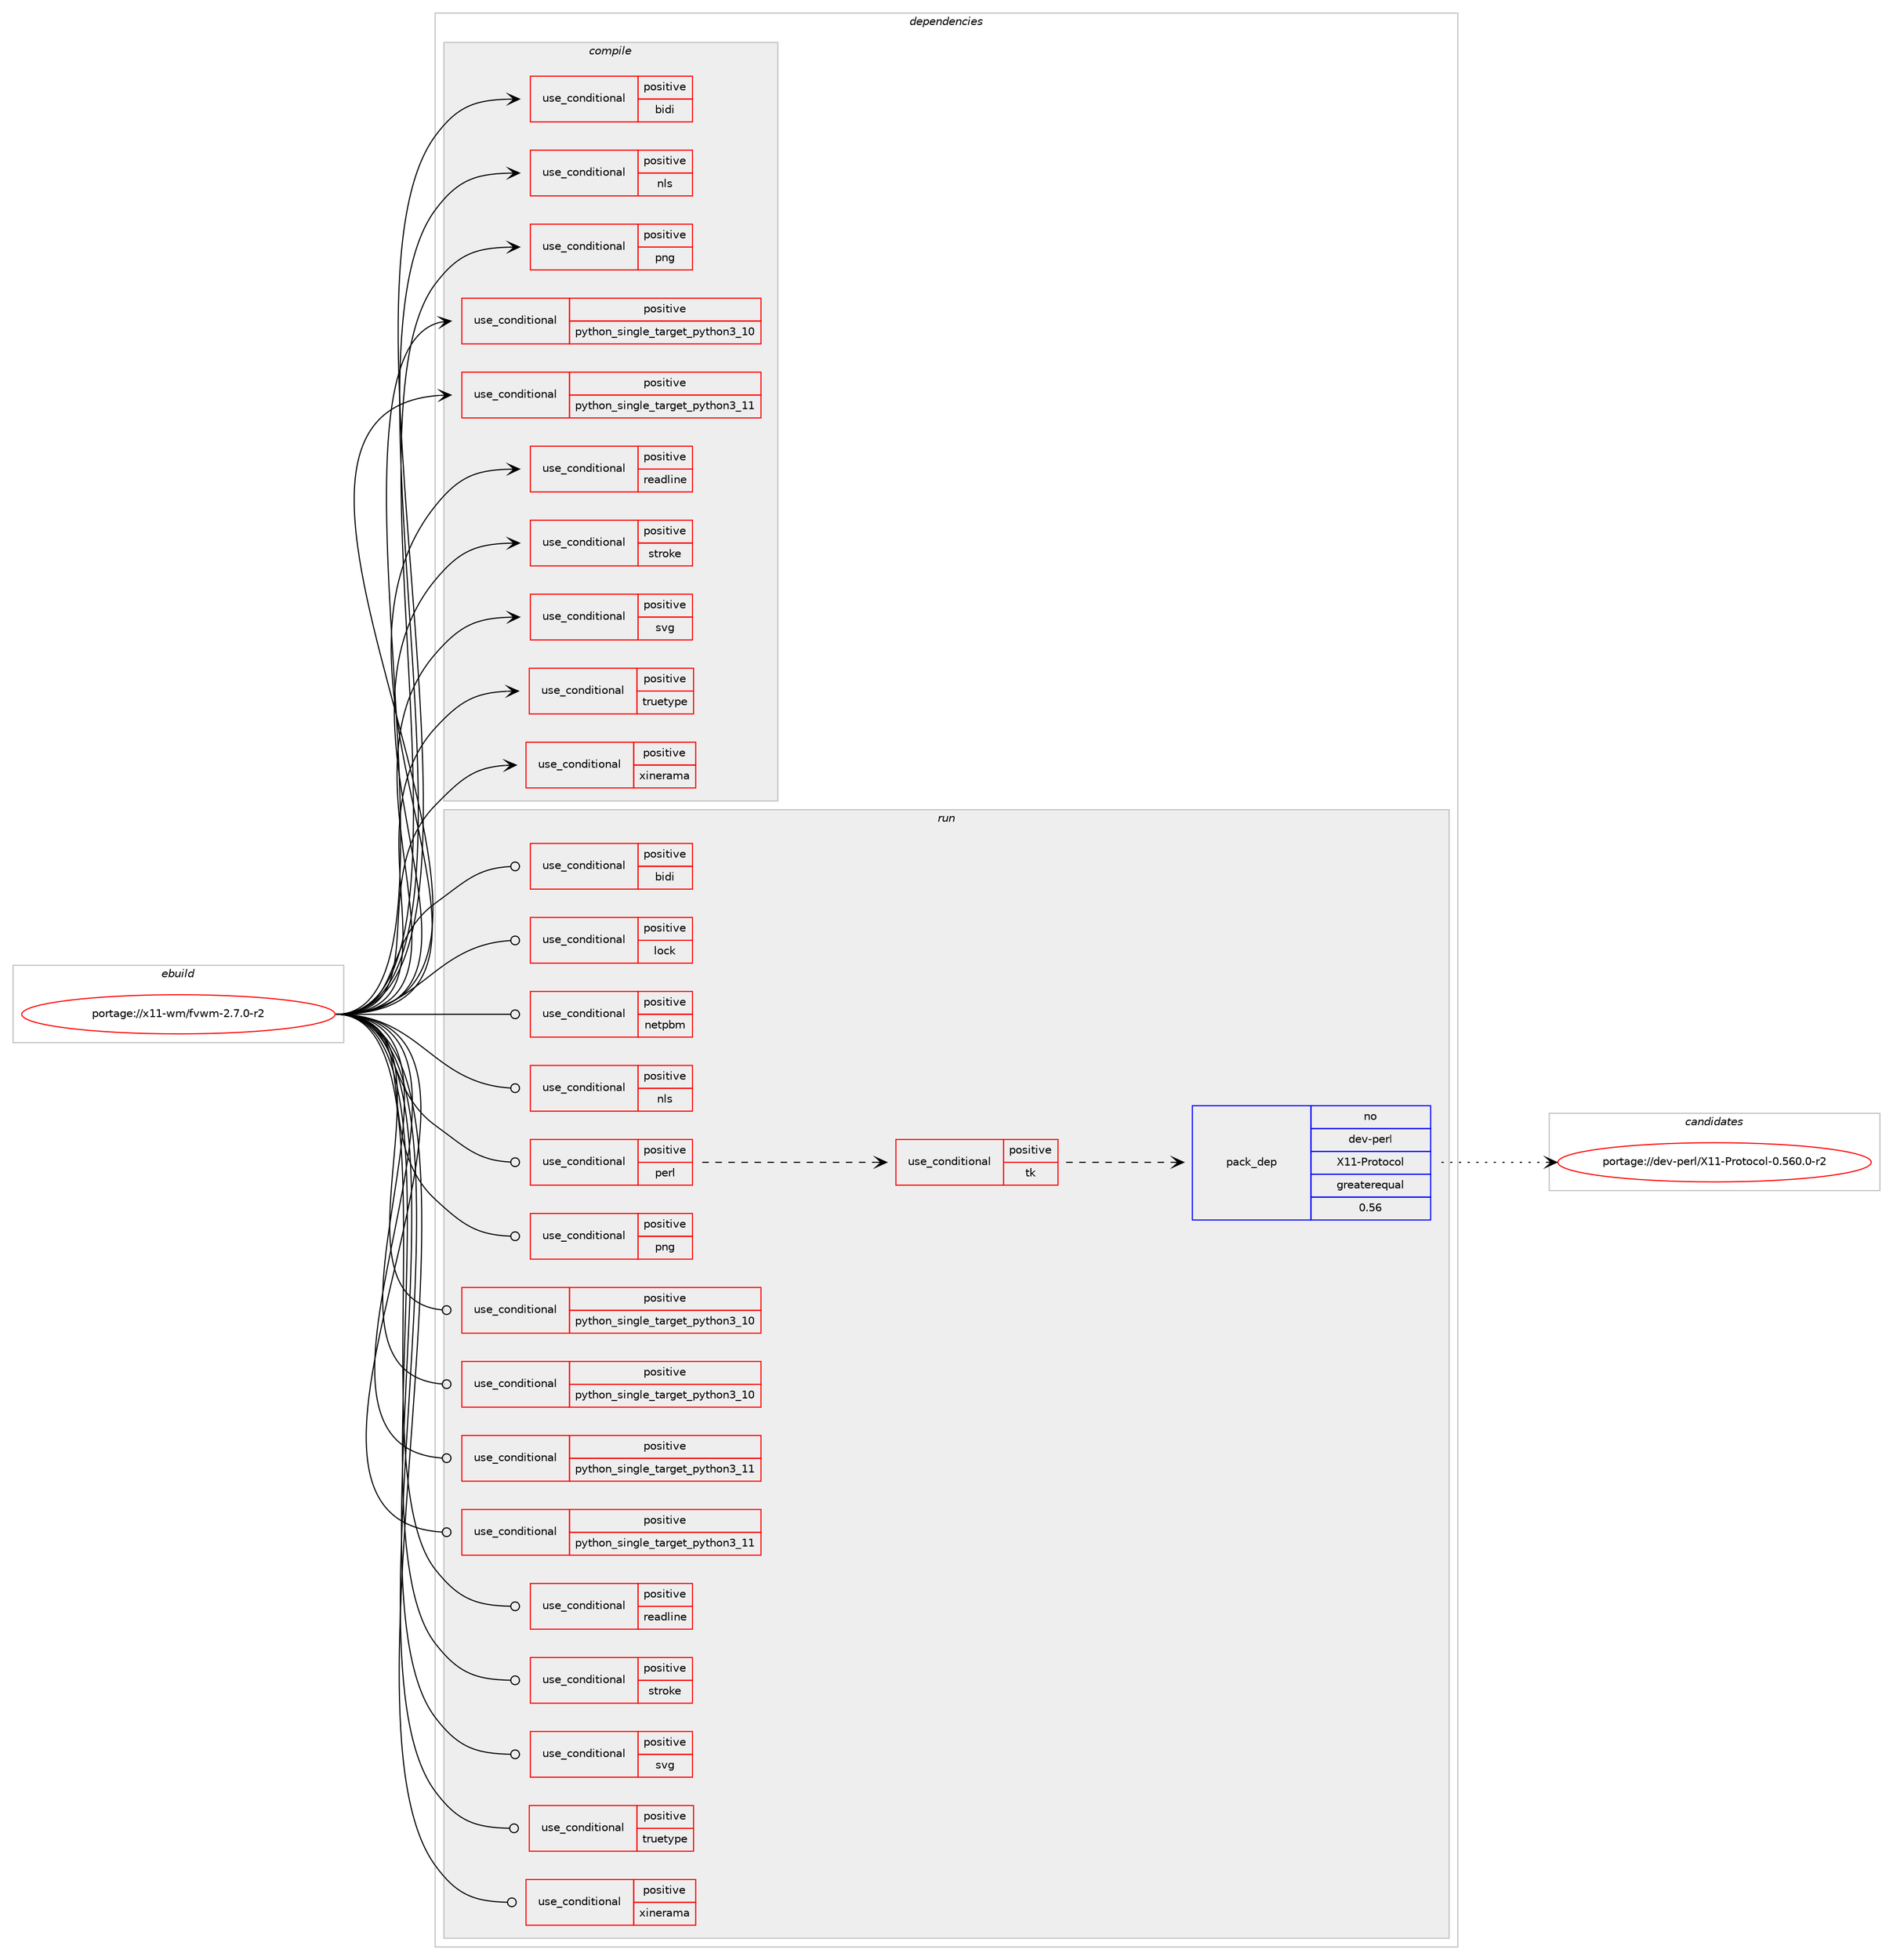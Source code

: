 digraph prolog {

# *************
# Graph options
# *************

newrank=true;
concentrate=true;
compound=true;
graph [rankdir=LR,fontname=Helvetica,fontsize=10,ranksep=1.5];#, ranksep=2.5, nodesep=0.2];
edge  [arrowhead=vee];
node  [fontname=Helvetica,fontsize=10];

# **********
# The ebuild
# **********

subgraph cluster_leftcol {
color=gray;
rank=same;
label=<<i>ebuild</i>>;
id [label="portage://x11-wm/fvwm-2.7.0-r2", color=red, width=4, href="../x11-wm/fvwm-2.7.0-r2.svg"];
}

# ****************
# The dependencies
# ****************

subgraph cluster_midcol {
color=gray;
label=<<i>dependencies</i>>;
subgraph cluster_compile {
fillcolor="#eeeeee";
style=filled;
label=<<i>compile</i>>;
subgraph cond15583 {
dependency23328 [label=<<TABLE BORDER="0" CELLBORDER="1" CELLSPACING="0" CELLPADDING="4"><TR><TD ROWSPAN="3" CELLPADDING="10">use_conditional</TD></TR><TR><TD>positive</TD></TR><TR><TD>bidi</TD></TR></TABLE>>, shape=none, color=red];
# *** BEGIN UNKNOWN DEPENDENCY TYPE (TODO) ***
# dependency23328 -> package_dependency(portage://x11-wm/fvwm-2.7.0-r2,install,no,dev-libs,fribidi,none,[,,],[],[])
# *** END UNKNOWN DEPENDENCY TYPE (TODO) ***

}
id:e -> dependency23328:w [weight=20,style="solid",arrowhead="vee"];
subgraph cond15584 {
dependency23329 [label=<<TABLE BORDER="0" CELLBORDER="1" CELLSPACING="0" CELLPADDING="4"><TR><TD ROWSPAN="3" CELLPADDING="10">use_conditional</TD></TR><TR><TD>positive</TD></TR><TR><TD>nls</TD></TR></TABLE>>, shape=none, color=red];
# *** BEGIN UNKNOWN DEPENDENCY TYPE (TODO) ***
# dependency23329 -> package_dependency(portage://x11-wm/fvwm-2.7.0-r2,install,no,virtual,libintl,none,[,,],[],[])
# *** END UNKNOWN DEPENDENCY TYPE (TODO) ***

}
id:e -> dependency23329:w [weight=20,style="solid",arrowhead="vee"];
subgraph cond15585 {
dependency23330 [label=<<TABLE BORDER="0" CELLBORDER="1" CELLSPACING="0" CELLPADDING="4"><TR><TD ROWSPAN="3" CELLPADDING="10">use_conditional</TD></TR><TR><TD>positive</TD></TR><TR><TD>png</TD></TR></TABLE>>, shape=none, color=red];
# *** BEGIN UNKNOWN DEPENDENCY TYPE (TODO) ***
# dependency23330 -> package_dependency(portage://x11-wm/fvwm-2.7.0-r2,install,no,media-libs,libpng,none,[,,],[slot(0),equal],[])
# *** END UNKNOWN DEPENDENCY TYPE (TODO) ***

}
id:e -> dependency23330:w [weight=20,style="solid",arrowhead="vee"];
subgraph cond15586 {
dependency23331 [label=<<TABLE BORDER="0" CELLBORDER="1" CELLSPACING="0" CELLPADDING="4"><TR><TD ROWSPAN="3" CELLPADDING="10">use_conditional</TD></TR><TR><TD>positive</TD></TR><TR><TD>python_single_target_python3_10</TD></TR></TABLE>>, shape=none, color=red];
# *** BEGIN UNKNOWN DEPENDENCY TYPE (TODO) ***
# dependency23331 -> package_dependency(portage://x11-wm/fvwm-2.7.0-r2,install,no,dev-python,pyxdg,none,[,,],[],[use(enable(python_targets_python3_10),negative)])
# *** END UNKNOWN DEPENDENCY TYPE (TODO) ***

}
id:e -> dependency23331:w [weight=20,style="solid",arrowhead="vee"];
subgraph cond15587 {
dependency23332 [label=<<TABLE BORDER="0" CELLBORDER="1" CELLSPACING="0" CELLPADDING="4"><TR><TD ROWSPAN="3" CELLPADDING="10">use_conditional</TD></TR><TR><TD>positive</TD></TR><TR><TD>python_single_target_python3_11</TD></TR></TABLE>>, shape=none, color=red];
# *** BEGIN UNKNOWN DEPENDENCY TYPE (TODO) ***
# dependency23332 -> package_dependency(portage://x11-wm/fvwm-2.7.0-r2,install,no,dev-python,pyxdg,none,[,,],[],[use(enable(python_targets_python3_11),negative)])
# *** END UNKNOWN DEPENDENCY TYPE (TODO) ***

}
id:e -> dependency23332:w [weight=20,style="solid",arrowhead="vee"];
subgraph cond15588 {
dependency23333 [label=<<TABLE BORDER="0" CELLBORDER="1" CELLSPACING="0" CELLPADDING="4"><TR><TD ROWSPAN="3" CELLPADDING="10">use_conditional</TD></TR><TR><TD>positive</TD></TR><TR><TD>readline</TD></TR></TABLE>>, shape=none, color=red];
# *** BEGIN UNKNOWN DEPENDENCY TYPE (TODO) ***
# dependency23333 -> package_dependency(portage://x11-wm/fvwm-2.7.0-r2,install,no,sys-libs,ncurses,none,[,,],[slot(0),equal],[])
# *** END UNKNOWN DEPENDENCY TYPE (TODO) ***

# *** BEGIN UNKNOWN DEPENDENCY TYPE (TODO) ***
# dependency23333 -> package_dependency(portage://x11-wm/fvwm-2.7.0-r2,install,no,sys-libs,readline,none,[,,],[slot(0),equal],[])
# *** END UNKNOWN DEPENDENCY TYPE (TODO) ***

}
id:e -> dependency23333:w [weight=20,style="solid",arrowhead="vee"];
subgraph cond15589 {
dependency23334 [label=<<TABLE BORDER="0" CELLBORDER="1" CELLSPACING="0" CELLPADDING="4"><TR><TD ROWSPAN="3" CELLPADDING="10">use_conditional</TD></TR><TR><TD>positive</TD></TR><TR><TD>stroke</TD></TR></TABLE>>, shape=none, color=red];
# *** BEGIN UNKNOWN DEPENDENCY TYPE (TODO) ***
# dependency23334 -> package_dependency(portage://x11-wm/fvwm-2.7.0-r2,install,no,dev-libs,libstroke,none,[,,],[],[])
# *** END UNKNOWN DEPENDENCY TYPE (TODO) ***

}
id:e -> dependency23334:w [weight=20,style="solid",arrowhead="vee"];
subgraph cond15590 {
dependency23335 [label=<<TABLE BORDER="0" CELLBORDER="1" CELLSPACING="0" CELLPADDING="4"><TR><TD ROWSPAN="3" CELLPADDING="10">use_conditional</TD></TR><TR><TD>positive</TD></TR><TR><TD>svg</TD></TR></TABLE>>, shape=none, color=red];
# *** BEGIN UNKNOWN DEPENDENCY TYPE (TODO) ***
# dependency23335 -> package_dependency(portage://x11-wm/fvwm-2.7.0-r2,install,no,gnome-base,librsvg,none,[,,],[],[])
# *** END UNKNOWN DEPENDENCY TYPE (TODO) ***

}
id:e -> dependency23335:w [weight=20,style="solid",arrowhead="vee"];
subgraph cond15591 {
dependency23336 [label=<<TABLE BORDER="0" CELLBORDER="1" CELLSPACING="0" CELLPADDING="4"><TR><TD ROWSPAN="3" CELLPADDING="10">use_conditional</TD></TR><TR><TD>positive</TD></TR><TR><TD>truetype</TD></TR></TABLE>>, shape=none, color=red];
# *** BEGIN UNKNOWN DEPENDENCY TYPE (TODO) ***
# dependency23336 -> package_dependency(portage://x11-wm/fvwm-2.7.0-r2,install,no,media-libs,fontconfig,none,[,,],[],[])
# *** END UNKNOWN DEPENDENCY TYPE (TODO) ***

# *** BEGIN UNKNOWN DEPENDENCY TYPE (TODO) ***
# dependency23336 -> package_dependency(portage://x11-wm/fvwm-2.7.0-r2,install,no,x11-libs,libXft,none,[,,],[],[])
# *** END UNKNOWN DEPENDENCY TYPE (TODO) ***

}
id:e -> dependency23336:w [weight=20,style="solid",arrowhead="vee"];
subgraph cond15592 {
dependency23337 [label=<<TABLE BORDER="0" CELLBORDER="1" CELLSPACING="0" CELLPADDING="4"><TR><TD ROWSPAN="3" CELLPADDING="10">use_conditional</TD></TR><TR><TD>positive</TD></TR><TR><TD>xinerama</TD></TR></TABLE>>, shape=none, color=red];
# *** BEGIN UNKNOWN DEPENDENCY TYPE (TODO) ***
# dependency23337 -> package_dependency(portage://x11-wm/fvwm-2.7.0-r2,install,no,x11-libs,libXinerama,none,[,,],[],[])
# *** END UNKNOWN DEPENDENCY TYPE (TODO) ***

}
id:e -> dependency23337:w [weight=20,style="solid",arrowhead="vee"];
# *** BEGIN UNKNOWN DEPENDENCY TYPE (TODO) ***
# id -> package_dependency(portage://x11-wm/fvwm-2.7.0-r2,install,no,sys-libs,zlib,none,[,,],[],[])
# *** END UNKNOWN DEPENDENCY TYPE (TODO) ***

# *** BEGIN UNKNOWN DEPENDENCY TYPE (TODO) ***
# id -> package_dependency(portage://x11-wm/fvwm-2.7.0-r2,install,no,virtual,libiconv,none,[,,],[],[])
# *** END UNKNOWN DEPENDENCY TYPE (TODO) ***

# *** BEGIN UNKNOWN DEPENDENCY TYPE (TODO) ***
# id -> package_dependency(portage://x11-wm/fvwm-2.7.0-r2,install,no,x11-base,xorg-proto,none,[,,],[],[])
# *** END UNKNOWN DEPENDENCY TYPE (TODO) ***

# *** BEGIN UNKNOWN DEPENDENCY TYPE (TODO) ***
# id -> package_dependency(portage://x11-wm/fvwm-2.7.0-r2,install,no,x11-libs,libICE,none,[,,],[],[])
# *** END UNKNOWN DEPENDENCY TYPE (TODO) ***

# *** BEGIN UNKNOWN DEPENDENCY TYPE (TODO) ***
# id -> package_dependency(portage://x11-wm/fvwm-2.7.0-r2,install,no,x11-libs,libSM,none,[,,],[],[])
# *** END UNKNOWN DEPENDENCY TYPE (TODO) ***

# *** BEGIN UNKNOWN DEPENDENCY TYPE (TODO) ***
# id -> package_dependency(portage://x11-wm/fvwm-2.7.0-r2,install,no,x11-libs,libX11,none,[,,],[],[])
# *** END UNKNOWN DEPENDENCY TYPE (TODO) ***

# *** BEGIN UNKNOWN DEPENDENCY TYPE (TODO) ***
# id -> package_dependency(portage://x11-wm/fvwm-2.7.0-r2,install,no,x11-libs,libXau,none,[,,],[],[])
# *** END UNKNOWN DEPENDENCY TYPE (TODO) ***

# *** BEGIN UNKNOWN DEPENDENCY TYPE (TODO) ***
# id -> package_dependency(portage://x11-wm/fvwm-2.7.0-r2,install,no,x11-libs,libXcursor,none,[,,],[],[])
# *** END UNKNOWN DEPENDENCY TYPE (TODO) ***

# *** BEGIN UNKNOWN DEPENDENCY TYPE (TODO) ***
# id -> package_dependency(portage://x11-wm/fvwm-2.7.0-r2,install,no,x11-libs,libXdmcp,none,[,,],[],[])
# *** END UNKNOWN DEPENDENCY TYPE (TODO) ***

# *** BEGIN UNKNOWN DEPENDENCY TYPE (TODO) ***
# id -> package_dependency(portage://x11-wm/fvwm-2.7.0-r2,install,no,x11-libs,libXext,none,[,,],[],[])
# *** END UNKNOWN DEPENDENCY TYPE (TODO) ***

# *** BEGIN UNKNOWN DEPENDENCY TYPE (TODO) ***
# id -> package_dependency(portage://x11-wm/fvwm-2.7.0-r2,install,no,x11-libs,libXfixes,none,[,,],[],[])
# *** END UNKNOWN DEPENDENCY TYPE (TODO) ***

# *** BEGIN UNKNOWN DEPENDENCY TYPE (TODO) ***
# id -> package_dependency(portage://x11-wm/fvwm-2.7.0-r2,install,no,x11-libs,libXpm,none,[,,],[],[])
# *** END UNKNOWN DEPENDENCY TYPE (TODO) ***

# *** BEGIN UNKNOWN DEPENDENCY TYPE (TODO) ***
# id -> package_dependency(portage://x11-wm/fvwm-2.7.0-r2,install,no,x11-libs,libXrandr,none,[,,],[],[])
# *** END UNKNOWN DEPENDENCY TYPE (TODO) ***

# *** BEGIN UNKNOWN DEPENDENCY TYPE (TODO) ***
# id -> package_dependency(portage://x11-wm/fvwm-2.7.0-r2,install,no,x11-libs,libXrender,none,[,,],[],[])
# *** END UNKNOWN DEPENDENCY TYPE (TODO) ***

# *** BEGIN UNKNOWN DEPENDENCY TYPE (TODO) ***
# id -> package_dependency(portage://x11-wm/fvwm-2.7.0-r2,install,no,x11-libs,libxcb,none,[,,],[],[])
# *** END UNKNOWN DEPENDENCY TYPE (TODO) ***

}
subgraph cluster_compileandrun {
fillcolor="#eeeeee";
style=filled;
label=<<i>compile and run</i>>;
}
subgraph cluster_run {
fillcolor="#eeeeee";
style=filled;
label=<<i>run</i>>;
subgraph cond15593 {
dependency23338 [label=<<TABLE BORDER="0" CELLBORDER="1" CELLSPACING="0" CELLPADDING="4"><TR><TD ROWSPAN="3" CELLPADDING="10">use_conditional</TD></TR><TR><TD>positive</TD></TR><TR><TD>bidi</TD></TR></TABLE>>, shape=none, color=red];
# *** BEGIN UNKNOWN DEPENDENCY TYPE (TODO) ***
# dependency23338 -> package_dependency(portage://x11-wm/fvwm-2.7.0-r2,run,no,dev-libs,fribidi,none,[,,],[],[])
# *** END UNKNOWN DEPENDENCY TYPE (TODO) ***

}
id:e -> dependency23338:w [weight=20,style="solid",arrowhead="odot"];
subgraph cond15594 {
dependency23339 [label=<<TABLE BORDER="0" CELLBORDER="1" CELLSPACING="0" CELLPADDING="4"><TR><TD ROWSPAN="3" CELLPADDING="10">use_conditional</TD></TR><TR><TD>positive</TD></TR><TR><TD>lock</TD></TR></TABLE>>, shape=none, color=red];
# *** BEGIN UNKNOWN DEPENDENCY TYPE (TODO) ***
# dependency23339 -> package_dependency(portage://x11-wm/fvwm-2.7.0-r2,run,no,x11-misc,xlockmore,none,[,,],[],[])
# *** END UNKNOWN DEPENDENCY TYPE (TODO) ***

}
id:e -> dependency23339:w [weight=20,style="solid",arrowhead="odot"];
subgraph cond15595 {
dependency23340 [label=<<TABLE BORDER="0" CELLBORDER="1" CELLSPACING="0" CELLPADDING="4"><TR><TD ROWSPAN="3" CELLPADDING="10">use_conditional</TD></TR><TR><TD>positive</TD></TR><TR><TD>netpbm</TD></TR></TABLE>>, shape=none, color=red];
# *** BEGIN UNKNOWN DEPENDENCY TYPE (TODO) ***
# dependency23340 -> package_dependency(portage://x11-wm/fvwm-2.7.0-r2,run,no,media-libs,netpbm,none,[,,],[],[])
# *** END UNKNOWN DEPENDENCY TYPE (TODO) ***

}
id:e -> dependency23340:w [weight=20,style="solid",arrowhead="odot"];
subgraph cond15596 {
dependency23341 [label=<<TABLE BORDER="0" CELLBORDER="1" CELLSPACING="0" CELLPADDING="4"><TR><TD ROWSPAN="3" CELLPADDING="10">use_conditional</TD></TR><TR><TD>positive</TD></TR><TR><TD>nls</TD></TR></TABLE>>, shape=none, color=red];
# *** BEGIN UNKNOWN DEPENDENCY TYPE (TODO) ***
# dependency23341 -> package_dependency(portage://x11-wm/fvwm-2.7.0-r2,run,no,virtual,libintl,none,[,,],[],[])
# *** END UNKNOWN DEPENDENCY TYPE (TODO) ***

}
id:e -> dependency23341:w [weight=20,style="solid",arrowhead="odot"];
subgraph cond15597 {
dependency23342 [label=<<TABLE BORDER="0" CELLBORDER="1" CELLSPACING="0" CELLPADDING="4"><TR><TD ROWSPAN="3" CELLPADDING="10">use_conditional</TD></TR><TR><TD>positive</TD></TR><TR><TD>perl</TD></TR></TABLE>>, shape=none, color=red];
subgraph cond15598 {
dependency23343 [label=<<TABLE BORDER="0" CELLBORDER="1" CELLSPACING="0" CELLPADDING="4"><TR><TD ROWSPAN="3" CELLPADDING="10">use_conditional</TD></TR><TR><TD>positive</TD></TR><TR><TD>tk</TD></TR></TABLE>>, shape=none, color=red];
# *** BEGIN UNKNOWN DEPENDENCY TYPE (TODO) ***
# dependency23343 -> package_dependency(portage://x11-wm/fvwm-2.7.0-r2,run,no,dev-lang,tk,none,[,,],[],[])
# *** END UNKNOWN DEPENDENCY TYPE (TODO) ***

# *** BEGIN UNKNOWN DEPENDENCY TYPE (TODO) ***
# dependency23343 -> package_dependency(portage://x11-wm/fvwm-2.7.0-r2,run,no,dev-perl,Tk,none,[,,],[],[])
# *** END UNKNOWN DEPENDENCY TYPE (TODO) ***

subgraph pack7462 {
dependency23344 [label=<<TABLE BORDER="0" CELLBORDER="1" CELLSPACING="0" CELLPADDING="4" WIDTH="220"><TR><TD ROWSPAN="6" CELLPADDING="30">pack_dep</TD></TR><TR><TD WIDTH="110">no</TD></TR><TR><TD>dev-perl</TD></TR><TR><TD>X11-Protocol</TD></TR><TR><TD>greaterequal</TD></TR><TR><TD>0.56</TD></TR></TABLE>>, shape=none, color=blue];
}
dependency23343:e -> dependency23344:w [weight=20,style="dashed",arrowhead="vee"];
}
dependency23342:e -> dependency23343:w [weight=20,style="dashed",arrowhead="vee"];
}
id:e -> dependency23342:w [weight=20,style="solid",arrowhead="odot"];
subgraph cond15599 {
dependency23345 [label=<<TABLE BORDER="0" CELLBORDER="1" CELLSPACING="0" CELLPADDING="4"><TR><TD ROWSPAN="3" CELLPADDING="10">use_conditional</TD></TR><TR><TD>positive</TD></TR><TR><TD>png</TD></TR></TABLE>>, shape=none, color=red];
# *** BEGIN UNKNOWN DEPENDENCY TYPE (TODO) ***
# dependency23345 -> package_dependency(portage://x11-wm/fvwm-2.7.0-r2,run,no,media-libs,libpng,none,[,,],[slot(0),equal],[])
# *** END UNKNOWN DEPENDENCY TYPE (TODO) ***

}
id:e -> dependency23345:w [weight=20,style="solid",arrowhead="odot"];
subgraph cond15600 {
dependency23346 [label=<<TABLE BORDER="0" CELLBORDER="1" CELLSPACING="0" CELLPADDING="4"><TR><TD ROWSPAN="3" CELLPADDING="10">use_conditional</TD></TR><TR><TD>positive</TD></TR><TR><TD>python_single_target_python3_10</TD></TR></TABLE>>, shape=none, color=red];
# *** BEGIN UNKNOWN DEPENDENCY TYPE (TODO) ***
# dependency23346 -> package_dependency(portage://x11-wm/fvwm-2.7.0-r2,run,no,dev-lang,python,none,[,,],[slot(3.10)],[])
# *** END UNKNOWN DEPENDENCY TYPE (TODO) ***

}
id:e -> dependency23346:w [weight=20,style="solid",arrowhead="odot"];
subgraph cond15601 {
dependency23347 [label=<<TABLE BORDER="0" CELLBORDER="1" CELLSPACING="0" CELLPADDING="4"><TR><TD ROWSPAN="3" CELLPADDING="10">use_conditional</TD></TR><TR><TD>positive</TD></TR><TR><TD>python_single_target_python3_10</TD></TR></TABLE>>, shape=none, color=red];
# *** BEGIN UNKNOWN DEPENDENCY TYPE (TODO) ***
# dependency23347 -> package_dependency(portage://x11-wm/fvwm-2.7.0-r2,run,no,dev-python,pyxdg,none,[,,],[],[use(enable(python_targets_python3_10),negative)])
# *** END UNKNOWN DEPENDENCY TYPE (TODO) ***

}
id:e -> dependency23347:w [weight=20,style="solid",arrowhead="odot"];
subgraph cond15602 {
dependency23348 [label=<<TABLE BORDER="0" CELLBORDER="1" CELLSPACING="0" CELLPADDING="4"><TR><TD ROWSPAN="3" CELLPADDING="10">use_conditional</TD></TR><TR><TD>positive</TD></TR><TR><TD>python_single_target_python3_11</TD></TR></TABLE>>, shape=none, color=red];
# *** BEGIN UNKNOWN DEPENDENCY TYPE (TODO) ***
# dependency23348 -> package_dependency(portage://x11-wm/fvwm-2.7.0-r2,run,no,dev-lang,python,none,[,,],[slot(3.11)],[])
# *** END UNKNOWN DEPENDENCY TYPE (TODO) ***

}
id:e -> dependency23348:w [weight=20,style="solid",arrowhead="odot"];
subgraph cond15603 {
dependency23349 [label=<<TABLE BORDER="0" CELLBORDER="1" CELLSPACING="0" CELLPADDING="4"><TR><TD ROWSPAN="3" CELLPADDING="10">use_conditional</TD></TR><TR><TD>positive</TD></TR><TR><TD>python_single_target_python3_11</TD></TR></TABLE>>, shape=none, color=red];
# *** BEGIN UNKNOWN DEPENDENCY TYPE (TODO) ***
# dependency23349 -> package_dependency(portage://x11-wm/fvwm-2.7.0-r2,run,no,dev-python,pyxdg,none,[,,],[],[use(enable(python_targets_python3_11),negative)])
# *** END UNKNOWN DEPENDENCY TYPE (TODO) ***

}
id:e -> dependency23349:w [weight=20,style="solid",arrowhead="odot"];
subgraph cond15604 {
dependency23350 [label=<<TABLE BORDER="0" CELLBORDER="1" CELLSPACING="0" CELLPADDING="4"><TR><TD ROWSPAN="3" CELLPADDING="10">use_conditional</TD></TR><TR><TD>positive</TD></TR><TR><TD>readline</TD></TR></TABLE>>, shape=none, color=red];
# *** BEGIN UNKNOWN DEPENDENCY TYPE (TODO) ***
# dependency23350 -> package_dependency(portage://x11-wm/fvwm-2.7.0-r2,run,no,sys-libs,ncurses,none,[,,],[slot(0),equal],[])
# *** END UNKNOWN DEPENDENCY TYPE (TODO) ***

# *** BEGIN UNKNOWN DEPENDENCY TYPE (TODO) ***
# dependency23350 -> package_dependency(portage://x11-wm/fvwm-2.7.0-r2,run,no,sys-libs,readline,none,[,,],[slot(0),equal],[])
# *** END UNKNOWN DEPENDENCY TYPE (TODO) ***

}
id:e -> dependency23350:w [weight=20,style="solid",arrowhead="odot"];
subgraph cond15605 {
dependency23351 [label=<<TABLE BORDER="0" CELLBORDER="1" CELLSPACING="0" CELLPADDING="4"><TR><TD ROWSPAN="3" CELLPADDING="10">use_conditional</TD></TR><TR><TD>positive</TD></TR><TR><TD>stroke</TD></TR></TABLE>>, shape=none, color=red];
# *** BEGIN UNKNOWN DEPENDENCY TYPE (TODO) ***
# dependency23351 -> package_dependency(portage://x11-wm/fvwm-2.7.0-r2,run,no,dev-libs,libstroke,none,[,,],[],[])
# *** END UNKNOWN DEPENDENCY TYPE (TODO) ***

}
id:e -> dependency23351:w [weight=20,style="solid",arrowhead="odot"];
subgraph cond15606 {
dependency23352 [label=<<TABLE BORDER="0" CELLBORDER="1" CELLSPACING="0" CELLPADDING="4"><TR><TD ROWSPAN="3" CELLPADDING="10">use_conditional</TD></TR><TR><TD>positive</TD></TR><TR><TD>svg</TD></TR></TABLE>>, shape=none, color=red];
# *** BEGIN UNKNOWN DEPENDENCY TYPE (TODO) ***
# dependency23352 -> package_dependency(portage://x11-wm/fvwm-2.7.0-r2,run,no,gnome-base,librsvg,none,[,,],[],[])
# *** END UNKNOWN DEPENDENCY TYPE (TODO) ***

}
id:e -> dependency23352:w [weight=20,style="solid",arrowhead="odot"];
subgraph cond15607 {
dependency23353 [label=<<TABLE BORDER="0" CELLBORDER="1" CELLSPACING="0" CELLPADDING="4"><TR><TD ROWSPAN="3" CELLPADDING="10">use_conditional</TD></TR><TR><TD>positive</TD></TR><TR><TD>truetype</TD></TR></TABLE>>, shape=none, color=red];
# *** BEGIN UNKNOWN DEPENDENCY TYPE (TODO) ***
# dependency23353 -> package_dependency(portage://x11-wm/fvwm-2.7.0-r2,run,no,media-libs,fontconfig,none,[,,],[],[])
# *** END UNKNOWN DEPENDENCY TYPE (TODO) ***

# *** BEGIN UNKNOWN DEPENDENCY TYPE (TODO) ***
# dependency23353 -> package_dependency(portage://x11-wm/fvwm-2.7.0-r2,run,no,x11-libs,libXft,none,[,,],[],[])
# *** END UNKNOWN DEPENDENCY TYPE (TODO) ***

}
id:e -> dependency23353:w [weight=20,style="solid",arrowhead="odot"];
subgraph cond15608 {
dependency23354 [label=<<TABLE BORDER="0" CELLBORDER="1" CELLSPACING="0" CELLPADDING="4"><TR><TD ROWSPAN="3" CELLPADDING="10">use_conditional</TD></TR><TR><TD>positive</TD></TR><TR><TD>xinerama</TD></TR></TABLE>>, shape=none, color=red];
# *** BEGIN UNKNOWN DEPENDENCY TYPE (TODO) ***
# dependency23354 -> package_dependency(portage://x11-wm/fvwm-2.7.0-r2,run,no,x11-libs,libXinerama,none,[,,],[],[])
# *** END UNKNOWN DEPENDENCY TYPE (TODO) ***

}
id:e -> dependency23354:w [weight=20,style="solid",arrowhead="odot"];
# *** BEGIN UNKNOWN DEPENDENCY TYPE (TODO) ***
# id -> package_dependency(portage://x11-wm/fvwm-2.7.0-r2,run,no,dev-lang,perl,none,[,,],[],[])
# *** END UNKNOWN DEPENDENCY TYPE (TODO) ***

# *** BEGIN UNKNOWN DEPENDENCY TYPE (TODO) ***
# id -> package_dependency(portage://x11-wm/fvwm-2.7.0-r2,run,no,sys-apps,debianutils,none,[,,],[],[])
# *** END UNKNOWN DEPENDENCY TYPE (TODO) ***

# *** BEGIN UNKNOWN DEPENDENCY TYPE (TODO) ***
# id -> package_dependency(portage://x11-wm/fvwm-2.7.0-r2,run,no,sys-libs,zlib,none,[,,],[],[])
# *** END UNKNOWN DEPENDENCY TYPE (TODO) ***

# *** BEGIN UNKNOWN DEPENDENCY TYPE (TODO) ***
# id -> package_dependency(portage://x11-wm/fvwm-2.7.0-r2,run,no,virtual,libiconv,none,[,,],[],[])
# *** END UNKNOWN DEPENDENCY TYPE (TODO) ***

# *** BEGIN UNKNOWN DEPENDENCY TYPE (TODO) ***
# id -> package_dependency(portage://x11-wm/fvwm-2.7.0-r2,run,no,x11-libs,libICE,none,[,,],[],[])
# *** END UNKNOWN DEPENDENCY TYPE (TODO) ***

# *** BEGIN UNKNOWN DEPENDENCY TYPE (TODO) ***
# id -> package_dependency(portage://x11-wm/fvwm-2.7.0-r2,run,no,x11-libs,libSM,none,[,,],[],[])
# *** END UNKNOWN DEPENDENCY TYPE (TODO) ***

# *** BEGIN UNKNOWN DEPENDENCY TYPE (TODO) ***
# id -> package_dependency(portage://x11-wm/fvwm-2.7.0-r2,run,no,x11-libs,libX11,none,[,,],[],[])
# *** END UNKNOWN DEPENDENCY TYPE (TODO) ***

# *** BEGIN UNKNOWN DEPENDENCY TYPE (TODO) ***
# id -> package_dependency(portage://x11-wm/fvwm-2.7.0-r2,run,no,x11-libs,libXau,none,[,,],[],[])
# *** END UNKNOWN DEPENDENCY TYPE (TODO) ***

# *** BEGIN UNKNOWN DEPENDENCY TYPE (TODO) ***
# id -> package_dependency(portage://x11-wm/fvwm-2.7.0-r2,run,no,x11-libs,libXcursor,none,[,,],[],[])
# *** END UNKNOWN DEPENDENCY TYPE (TODO) ***

# *** BEGIN UNKNOWN DEPENDENCY TYPE (TODO) ***
# id -> package_dependency(portage://x11-wm/fvwm-2.7.0-r2,run,no,x11-libs,libXdmcp,none,[,,],[],[])
# *** END UNKNOWN DEPENDENCY TYPE (TODO) ***

# *** BEGIN UNKNOWN DEPENDENCY TYPE (TODO) ***
# id -> package_dependency(portage://x11-wm/fvwm-2.7.0-r2,run,no,x11-libs,libXext,none,[,,],[],[])
# *** END UNKNOWN DEPENDENCY TYPE (TODO) ***

# *** BEGIN UNKNOWN DEPENDENCY TYPE (TODO) ***
# id -> package_dependency(portage://x11-wm/fvwm-2.7.0-r2,run,no,x11-libs,libXfixes,none,[,,],[],[])
# *** END UNKNOWN DEPENDENCY TYPE (TODO) ***

# *** BEGIN UNKNOWN DEPENDENCY TYPE (TODO) ***
# id -> package_dependency(portage://x11-wm/fvwm-2.7.0-r2,run,no,x11-libs,libXpm,none,[,,],[],[])
# *** END UNKNOWN DEPENDENCY TYPE (TODO) ***

# *** BEGIN UNKNOWN DEPENDENCY TYPE (TODO) ***
# id -> package_dependency(portage://x11-wm/fvwm-2.7.0-r2,run,no,x11-libs,libXrandr,none,[,,],[],[])
# *** END UNKNOWN DEPENDENCY TYPE (TODO) ***

# *** BEGIN UNKNOWN DEPENDENCY TYPE (TODO) ***
# id -> package_dependency(portage://x11-wm/fvwm-2.7.0-r2,run,no,x11-libs,libXrender,none,[,,],[],[])
# *** END UNKNOWN DEPENDENCY TYPE (TODO) ***

# *** BEGIN UNKNOWN DEPENDENCY TYPE (TODO) ***
# id -> package_dependency(portage://x11-wm/fvwm-2.7.0-r2,run,no,x11-libs,libxcb,none,[,,],[],[])
# *** END UNKNOWN DEPENDENCY TYPE (TODO) ***

}
}

# **************
# The candidates
# **************

subgraph cluster_choices {
rank=same;
color=gray;
label=<<i>candidates</i>>;

subgraph choice7462 {
color=black;
nodesep=1;
choice100101118451121011141084788494945801141111161119911110845484653544846484511450 [label="portage://dev-perl/X11-Protocol-0.560.0-r2", color=red, width=4,href="../dev-perl/X11-Protocol-0.560.0-r2.svg"];
dependency23344:e -> choice100101118451121011141084788494945801141111161119911110845484653544846484511450:w [style=dotted,weight="100"];
}
}

}
